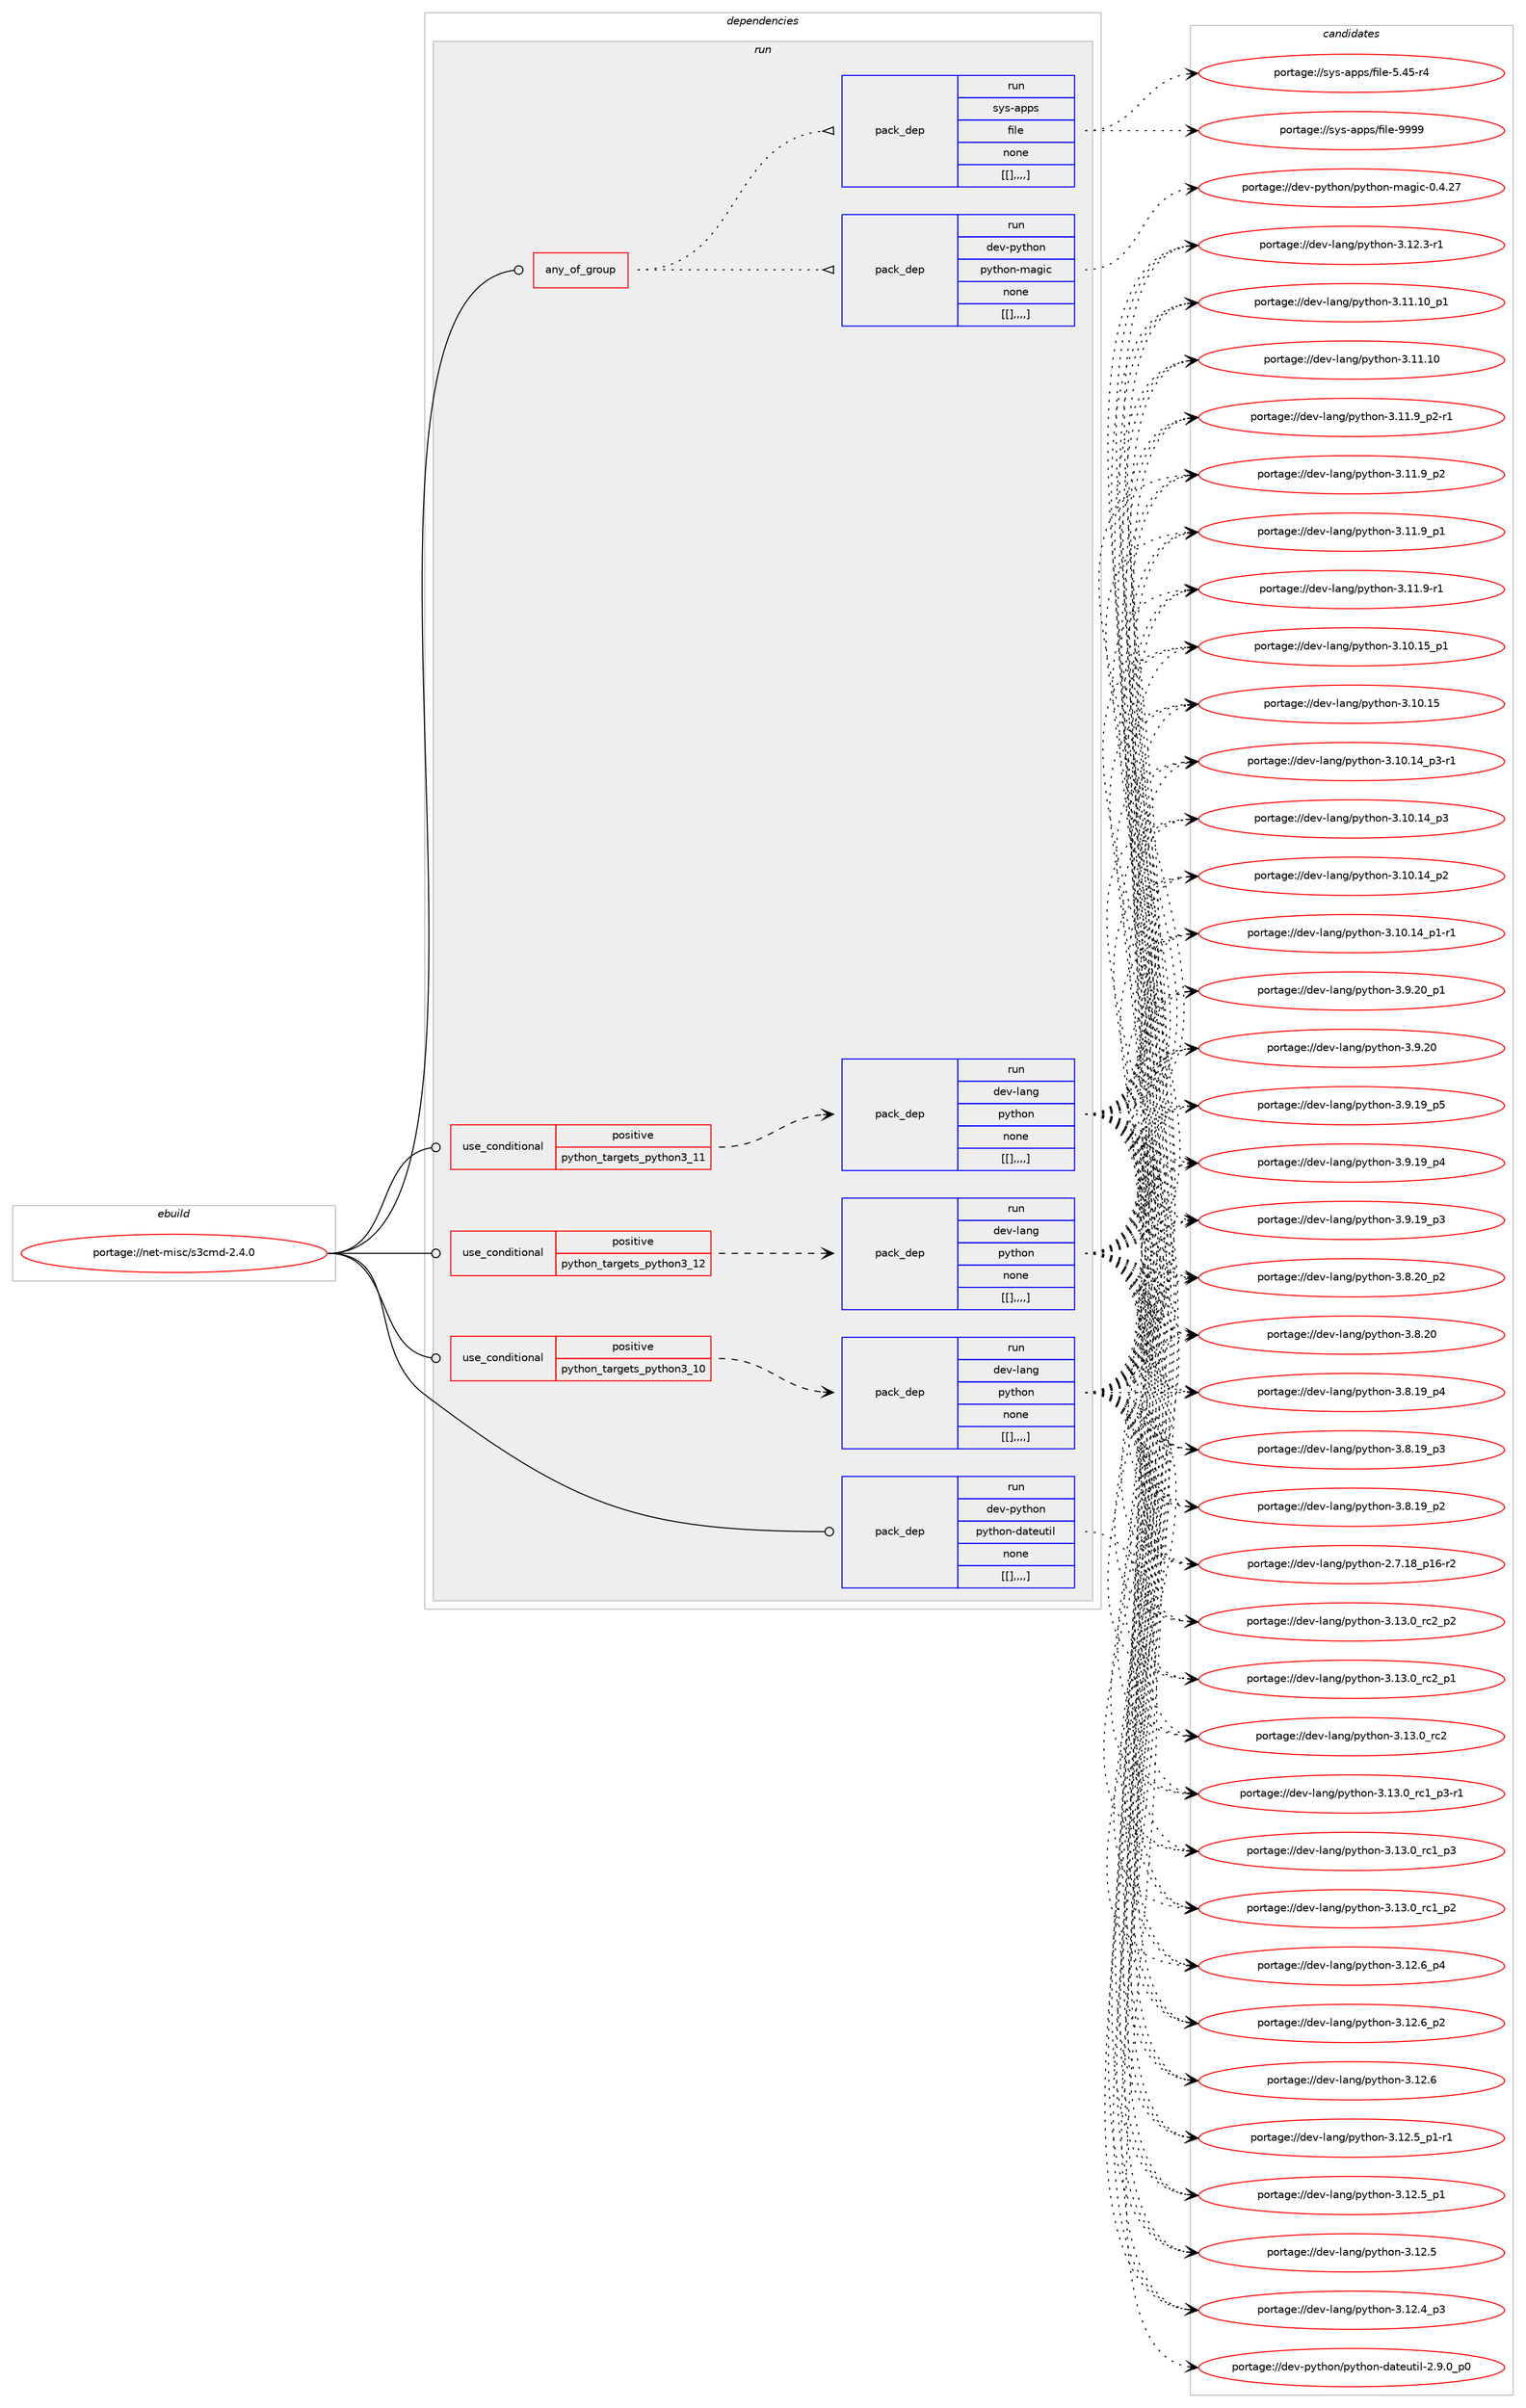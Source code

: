 digraph prolog {

# *************
# Graph options
# *************

newrank=true;
concentrate=true;
compound=true;
graph [rankdir=LR,fontname=Helvetica,fontsize=10,ranksep=1.5];#, ranksep=2.5, nodesep=0.2];
edge  [arrowhead=vee];
node  [fontname=Helvetica,fontsize=10];

# **********
# The ebuild
# **********

subgraph cluster_leftcol {
color=gray;
label=<<i>ebuild</i>>;
id [label="portage://net-misc/s3cmd-2.4.0", color=red, width=4, href="../net-misc/s3cmd-2.4.0.svg"];
}

# ****************
# The dependencies
# ****************

subgraph cluster_midcol {
color=gray;
label=<<i>dependencies</i>>;
subgraph cluster_compile {
fillcolor="#eeeeee";
style=filled;
label=<<i>compile</i>>;
}
subgraph cluster_compileandrun {
fillcolor="#eeeeee";
style=filled;
label=<<i>compile and run</i>>;
}
subgraph cluster_run {
fillcolor="#eeeeee";
style=filled;
label=<<i>run</i>>;
subgraph any21 {
dependency11079 [label=<<TABLE BORDER="0" CELLBORDER="1" CELLSPACING="0" CELLPADDING="4"><TR><TD CELLPADDING="10">any_of_group</TD></TR></TABLE>>, shape=none, color=red];subgraph pack6771 {
dependency11080 [label=<<TABLE BORDER="0" CELLBORDER="1" CELLSPACING="0" CELLPADDING="4" WIDTH="220"><TR><TD ROWSPAN="6" CELLPADDING="30">pack_dep</TD></TR><TR><TD WIDTH="110">run</TD></TR><TR><TD>dev-python</TD></TR><TR><TD>python-magic</TD></TR><TR><TD>none</TD></TR><TR><TD>[[],,,,]</TD></TR></TABLE>>, shape=none, color=blue];
}
dependency11079:e -> dependency11080:w [weight=20,style="dotted",arrowhead="oinv"];
subgraph pack6772 {
dependency11081 [label=<<TABLE BORDER="0" CELLBORDER="1" CELLSPACING="0" CELLPADDING="4" WIDTH="220"><TR><TD ROWSPAN="6" CELLPADDING="30">pack_dep</TD></TR><TR><TD WIDTH="110">run</TD></TR><TR><TD>sys-apps</TD></TR><TR><TD>file</TD></TR><TR><TD>none</TD></TR><TR><TD>[[],,,,]</TD></TR></TABLE>>, shape=none, color=blue];
}
dependency11079:e -> dependency11081:w [weight=20,style="dotted",arrowhead="oinv"];
}
id:e -> dependency11079:w [weight=20,style="solid",arrowhead="odot"];
subgraph cond4283 {
dependency11082 [label=<<TABLE BORDER="0" CELLBORDER="1" CELLSPACING="0" CELLPADDING="4"><TR><TD ROWSPAN="3" CELLPADDING="10">use_conditional</TD></TR><TR><TD>positive</TD></TR><TR><TD>python_targets_python3_10</TD></TR></TABLE>>, shape=none, color=red];
subgraph pack6773 {
dependency11083 [label=<<TABLE BORDER="0" CELLBORDER="1" CELLSPACING="0" CELLPADDING="4" WIDTH="220"><TR><TD ROWSPAN="6" CELLPADDING="30">pack_dep</TD></TR><TR><TD WIDTH="110">run</TD></TR><TR><TD>dev-lang</TD></TR><TR><TD>python</TD></TR><TR><TD>none</TD></TR><TR><TD>[[],,,,]</TD></TR></TABLE>>, shape=none, color=blue];
}
dependency11082:e -> dependency11083:w [weight=20,style="dashed",arrowhead="vee"];
}
id:e -> dependency11082:w [weight=20,style="solid",arrowhead="odot"];
subgraph cond4284 {
dependency11084 [label=<<TABLE BORDER="0" CELLBORDER="1" CELLSPACING="0" CELLPADDING="4"><TR><TD ROWSPAN="3" CELLPADDING="10">use_conditional</TD></TR><TR><TD>positive</TD></TR><TR><TD>python_targets_python3_11</TD></TR></TABLE>>, shape=none, color=red];
subgraph pack6774 {
dependency11085 [label=<<TABLE BORDER="0" CELLBORDER="1" CELLSPACING="0" CELLPADDING="4" WIDTH="220"><TR><TD ROWSPAN="6" CELLPADDING="30">pack_dep</TD></TR><TR><TD WIDTH="110">run</TD></TR><TR><TD>dev-lang</TD></TR><TR><TD>python</TD></TR><TR><TD>none</TD></TR><TR><TD>[[],,,,]</TD></TR></TABLE>>, shape=none, color=blue];
}
dependency11084:e -> dependency11085:w [weight=20,style="dashed",arrowhead="vee"];
}
id:e -> dependency11084:w [weight=20,style="solid",arrowhead="odot"];
subgraph cond4285 {
dependency11086 [label=<<TABLE BORDER="0" CELLBORDER="1" CELLSPACING="0" CELLPADDING="4"><TR><TD ROWSPAN="3" CELLPADDING="10">use_conditional</TD></TR><TR><TD>positive</TD></TR><TR><TD>python_targets_python3_12</TD></TR></TABLE>>, shape=none, color=red];
subgraph pack6775 {
dependency11087 [label=<<TABLE BORDER="0" CELLBORDER="1" CELLSPACING="0" CELLPADDING="4" WIDTH="220"><TR><TD ROWSPAN="6" CELLPADDING="30">pack_dep</TD></TR><TR><TD WIDTH="110">run</TD></TR><TR><TD>dev-lang</TD></TR><TR><TD>python</TD></TR><TR><TD>none</TD></TR><TR><TD>[[],,,,]</TD></TR></TABLE>>, shape=none, color=blue];
}
dependency11086:e -> dependency11087:w [weight=20,style="dashed",arrowhead="vee"];
}
id:e -> dependency11086:w [weight=20,style="solid",arrowhead="odot"];
subgraph pack6776 {
dependency11088 [label=<<TABLE BORDER="0" CELLBORDER="1" CELLSPACING="0" CELLPADDING="4" WIDTH="220"><TR><TD ROWSPAN="6" CELLPADDING="30">pack_dep</TD></TR><TR><TD WIDTH="110">run</TD></TR><TR><TD>dev-python</TD></TR><TR><TD>python-dateutil</TD></TR><TR><TD>none</TD></TR><TR><TD>[[],,,,]</TD></TR></TABLE>>, shape=none, color=blue];
}
id:e -> dependency11088:w [weight=20,style="solid",arrowhead="odot"];
}
}

# **************
# The candidates
# **************

subgraph cluster_choices {
rank=same;
color=gray;
label=<<i>candidates</i>>;

subgraph choice6771 {
color=black;
nodesep=1;
choice100101118451121211161041111104711212111610411111045109971031059945484652465055 [label="portage://dev-python/python-magic-0.4.27", color=red, width=4,href="../dev-python/python-magic-0.4.27.svg"];
dependency11080:e -> choice100101118451121211161041111104711212111610411111045109971031059945484652465055:w [style=dotted,weight="100"];
}
subgraph choice6772 {
color=black;
nodesep=1;
choice1151211154597112112115471021051081014557575757 [label="portage://sys-apps/file-9999", color=red, width=4,href="../sys-apps/file-9999.svg"];
choice11512111545971121121154710210510810145534652534511452 [label="portage://sys-apps/file-5.45-r4", color=red, width=4,href="../sys-apps/file-5.45-r4.svg"];
dependency11081:e -> choice1151211154597112112115471021051081014557575757:w [style=dotted,weight="100"];
dependency11081:e -> choice11512111545971121121154710210510810145534652534511452:w [style=dotted,weight="100"];
}
subgraph choice6773 {
color=black;
nodesep=1;
choice100101118451089711010347112121116104111110455146495146489511499509511250 [label="portage://dev-lang/python-3.13.0_rc2_p2", color=red, width=4,href="../dev-lang/python-3.13.0_rc2_p2.svg"];
choice100101118451089711010347112121116104111110455146495146489511499509511249 [label="portage://dev-lang/python-3.13.0_rc2_p1", color=red, width=4,href="../dev-lang/python-3.13.0_rc2_p1.svg"];
choice10010111845108971101034711212111610411111045514649514648951149950 [label="portage://dev-lang/python-3.13.0_rc2", color=red, width=4,href="../dev-lang/python-3.13.0_rc2.svg"];
choice1001011184510897110103471121211161041111104551464951464895114994995112514511449 [label="portage://dev-lang/python-3.13.0_rc1_p3-r1", color=red, width=4,href="../dev-lang/python-3.13.0_rc1_p3-r1.svg"];
choice100101118451089711010347112121116104111110455146495146489511499499511251 [label="portage://dev-lang/python-3.13.0_rc1_p3", color=red, width=4,href="../dev-lang/python-3.13.0_rc1_p3.svg"];
choice100101118451089711010347112121116104111110455146495146489511499499511250 [label="portage://dev-lang/python-3.13.0_rc1_p2", color=red, width=4,href="../dev-lang/python-3.13.0_rc1_p2.svg"];
choice100101118451089711010347112121116104111110455146495046549511252 [label="portage://dev-lang/python-3.12.6_p4", color=red, width=4,href="../dev-lang/python-3.12.6_p4.svg"];
choice100101118451089711010347112121116104111110455146495046549511250 [label="portage://dev-lang/python-3.12.6_p2", color=red, width=4,href="../dev-lang/python-3.12.6_p2.svg"];
choice10010111845108971101034711212111610411111045514649504654 [label="portage://dev-lang/python-3.12.6", color=red, width=4,href="../dev-lang/python-3.12.6.svg"];
choice1001011184510897110103471121211161041111104551464950465395112494511449 [label="portage://dev-lang/python-3.12.5_p1-r1", color=red, width=4,href="../dev-lang/python-3.12.5_p1-r1.svg"];
choice100101118451089711010347112121116104111110455146495046539511249 [label="portage://dev-lang/python-3.12.5_p1", color=red, width=4,href="../dev-lang/python-3.12.5_p1.svg"];
choice10010111845108971101034711212111610411111045514649504653 [label="portage://dev-lang/python-3.12.5", color=red, width=4,href="../dev-lang/python-3.12.5.svg"];
choice100101118451089711010347112121116104111110455146495046529511251 [label="portage://dev-lang/python-3.12.4_p3", color=red, width=4,href="../dev-lang/python-3.12.4_p3.svg"];
choice100101118451089711010347112121116104111110455146495046514511449 [label="portage://dev-lang/python-3.12.3-r1", color=red, width=4,href="../dev-lang/python-3.12.3-r1.svg"];
choice10010111845108971101034711212111610411111045514649494649489511249 [label="portage://dev-lang/python-3.11.10_p1", color=red, width=4,href="../dev-lang/python-3.11.10_p1.svg"];
choice1001011184510897110103471121211161041111104551464949464948 [label="portage://dev-lang/python-3.11.10", color=red, width=4,href="../dev-lang/python-3.11.10.svg"];
choice1001011184510897110103471121211161041111104551464949465795112504511449 [label="portage://dev-lang/python-3.11.9_p2-r1", color=red, width=4,href="../dev-lang/python-3.11.9_p2-r1.svg"];
choice100101118451089711010347112121116104111110455146494946579511250 [label="portage://dev-lang/python-3.11.9_p2", color=red, width=4,href="../dev-lang/python-3.11.9_p2.svg"];
choice100101118451089711010347112121116104111110455146494946579511249 [label="portage://dev-lang/python-3.11.9_p1", color=red, width=4,href="../dev-lang/python-3.11.9_p1.svg"];
choice100101118451089711010347112121116104111110455146494946574511449 [label="portage://dev-lang/python-3.11.9-r1", color=red, width=4,href="../dev-lang/python-3.11.9-r1.svg"];
choice10010111845108971101034711212111610411111045514649484649539511249 [label="portage://dev-lang/python-3.10.15_p1", color=red, width=4,href="../dev-lang/python-3.10.15_p1.svg"];
choice1001011184510897110103471121211161041111104551464948464953 [label="portage://dev-lang/python-3.10.15", color=red, width=4,href="../dev-lang/python-3.10.15.svg"];
choice100101118451089711010347112121116104111110455146494846495295112514511449 [label="portage://dev-lang/python-3.10.14_p3-r1", color=red, width=4,href="../dev-lang/python-3.10.14_p3-r1.svg"];
choice10010111845108971101034711212111610411111045514649484649529511251 [label="portage://dev-lang/python-3.10.14_p3", color=red, width=4,href="../dev-lang/python-3.10.14_p3.svg"];
choice10010111845108971101034711212111610411111045514649484649529511250 [label="portage://dev-lang/python-3.10.14_p2", color=red, width=4,href="../dev-lang/python-3.10.14_p2.svg"];
choice100101118451089711010347112121116104111110455146494846495295112494511449 [label="portage://dev-lang/python-3.10.14_p1-r1", color=red, width=4,href="../dev-lang/python-3.10.14_p1-r1.svg"];
choice100101118451089711010347112121116104111110455146574650489511249 [label="portage://dev-lang/python-3.9.20_p1", color=red, width=4,href="../dev-lang/python-3.9.20_p1.svg"];
choice10010111845108971101034711212111610411111045514657465048 [label="portage://dev-lang/python-3.9.20", color=red, width=4,href="../dev-lang/python-3.9.20.svg"];
choice100101118451089711010347112121116104111110455146574649579511253 [label="portage://dev-lang/python-3.9.19_p5", color=red, width=4,href="../dev-lang/python-3.9.19_p5.svg"];
choice100101118451089711010347112121116104111110455146574649579511252 [label="portage://dev-lang/python-3.9.19_p4", color=red, width=4,href="../dev-lang/python-3.9.19_p4.svg"];
choice100101118451089711010347112121116104111110455146574649579511251 [label="portage://dev-lang/python-3.9.19_p3", color=red, width=4,href="../dev-lang/python-3.9.19_p3.svg"];
choice100101118451089711010347112121116104111110455146564650489511250 [label="portage://dev-lang/python-3.8.20_p2", color=red, width=4,href="../dev-lang/python-3.8.20_p2.svg"];
choice10010111845108971101034711212111610411111045514656465048 [label="portage://dev-lang/python-3.8.20", color=red, width=4,href="../dev-lang/python-3.8.20.svg"];
choice100101118451089711010347112121116104111110455146564649579511252 [label="portage://dev-lang/python-3.8.19_p4", color=red, width=4,href="../dev-lang/python-3.8.19_p4.svg"];
choice100101118451089711010347112121116104111110455146564649579511251 [label="portage://dev-lang/python-3.8.19_p3", color=red, width=4,href="../dev-lang/python-3.8.19_p3.svg"];
choice100101118451089711010347112121116104111110455146564649579511250 [label="portage://dev-lang/python-3.8.19_p2", color=red, width=4,href="../dev-lang/python-3.8.19_p2.svg"];
choice100101118451089711010347112121116104111110455046554649569511249544511450 [label="portage://dev-lang/python-2.7.18_p16-r2", color=red, width=4,href="../dev-lang/python-2.7.18_p16-r2.svg"];
dependency11083:e -> choice100101118451089711010347112121116104111110455146495146489511499509511250:w [style=dotted,weight="100"];
dependency11083:e -> choice100101118451089711010347112121116104111110455146495146489511499509511249:w [style=dotted,weight="100"];
dependency11083:e -> choice10010111845108971101034711212111610411111045514649514648951149950:w [style=dotted,weight="100"];
dependency11083:e -> choice1001011184510897110103471121211161041111104551464951464895114994995112514511449:w [style=dotted,weight="100"];
dependency11083:e -> choice100101118451089711010347112121116104111110455146495146489511499499511251:w [style=dotted,weight="100"];
dependency11083:e -> choice100101118451089711010347112121116104111110455146495146489511499499511250:w [style=dotted,weight="100"];
dependency11083:e -> choice100101118451089711010347112121116104111110455146495046549511252:w [style=dotted,weight="100"];
dependency11083:e -> choice100101118451089711010347112121116104111110455146495046549511250:w [style=dotted,weight="100"];
dependency11083:e -> choice10010111845108971101034711212111610411111045514649504654:w [style=dotted,weight="100"];
dependency11083:e -> choice1001011184510897110103471121211161041111104551464950465395112494511449:w [style=dotted,weight="100"];
dependency11083:e -> choice100101118451089711010347112121116104111110455146495046539511249:w [style=dotted,weight="100"];
dependency11083:e -> choice10010111845108971101034711212111610411111045514649504653:w [style=dotted,weight="100"];
dependency11083:e -> choice100101118451089711010347112121116104111110455146495046529511251:w [style=dotted,weight="100"];
dependency11083:e -> choice100101118451089711010347112121116104111110455146495046514511449:w [style=dotted,weight="100"];
dependency11083:e -> choice10010111845108971101034711212111610411111045514649494649489511249:w [style=dotted,weight="100"];
dependency11083:e -> choice1001011184510897110103471121211161041111104551464949464948:w [style=dotted,weight="100"];
dependency11083:e -> choice1001011184510897110103471121211161041111104551464949465795112504511449:w [style=dotted,weight="100"];
dependency11083:e -> choice100101118451089711010347112121116104111110455146494946579511250:w [style=dotted,weight="100"];
dependency11083:e -> choice100101118451089711010347112121116104111110455146494946579511249:w [style=dotted,weight="100"];
dependency11083:e -> choice100101118451089711010347112121116104111110455146494946574511449:w [style=dotted,weight="100"];
dependency11083:e -> choice10010111845108971101034711212111610411111045514649484649539511249:w [style=dotted,weight="100"];
dependency11083:e -> choice1001011184510897110103471121211161041111104551464948464953:w [style=dotted,weight="100"];
dependency11083:e -> choice100101118451089711010347112121116104111110455146494846495295112514511449:w [style=dotted,weight="100"];
dependency11083:e -> choice10010111845108971101034711212111610411111045514649484649529511251:w [style=dotted,weight="100"];
dependency11083:e -> choice10010111845108971101034711212111610411111045514649484649529511250:w [style=dotted,weight="100"];
dependency11083:e -> choice100101118451089711010347112121116104111110455146494846495295112494511449:w [style=dotted,weight="100"];
dependency11083:e -> choice100101118451089711010347112121116104111110455146574650489511249:w [style=dotted,weight="100"];
dependency11083:e -> choice10010111845108971101034711212111610411111045514657465048:w [style=dotted,weight="100"];
dependency11083:e -> choice100101118451089711010347112121116104111110455146574649579511253:w [style=dotted,weight="100"];
dependency11083:e -> choice100101118451089711010347112121116104111110455146574649579511252:w [style=dotted,weight="100"];
dependency11083:e -> choice100101118451089711010347112121116104111110455146574649579511251:w [style=dotted,weight="100"];
dependency11083:e -> choice100101118451089711010347112121116104111110455146564650489511250:w [style=dotted,weight="100"];
dependency11083:e -> choice10010111845108971101034711212111610411111045514656465048:w [style=dotted,weight="100"];
dependency11083:e -> choice100101118451089711010347112121116104111110455146564649579511252:w [style=dotted,weight="100"];
dependency11083:e -> choice100101118451089711010347112121116104111110455146564649579511251:w [style=dotted,weight="100"];
dependency11083:e -> choice100101118451089711010347112121116104111110455146564649579511250:w [style=dotted,weight="100"];
dependency11083:e -> choice100101118451089711010347112121116104111110455046554649569511249544511450:w [style=dotted,weight="100"];
}
subgraph choice6774 {
color=black;
nodesep=1;
choice100101118451089711010347112121116104111110455146495146489511499509511250 [label="portage://dev-lang/python-3.13.0_rc2_p2", color=red, width=4,href="../dev-lang/python-3.13.0_rc2_p2.svg"];
choice100101118451089711010347112121116104111110455146495146489511499509511249 [label="portage://dev-lang/python-3.13.0_rc2_p1", color=red, width=4,href="../dev-lang/python-3.13.0_rc2_p1.svg"];
choice10010111845108971101034711212111610411111045514649514648951149950 [label="portage://dev-lang/python-3.13.0_rc2", color=red, width=4,href="../dev-lang/python-3.13.0_rc2.svg"];
choice1001011184510897110103471121211161041111104551464951464895114994995112514511449 [label="portage://dev-lang/python-3.13.0_rc1_p3-r1", color=red, width=4,href="../dev-lang/python-3.13.0_rc1_p3-r1.svg"];
choice100101118451089711010347112121116104111110455146495146489511499499511251 [label="portage://dev-lang/python-3.13.0_rc1_p3", color=red, width=4,href="../dev-lang/python-3.13.0_rc1_p3.svg"];
choice100101118451089711010347112121116104111110455146495146489511499499511250 [label="portage://dev-lang/python-3.13.0_rc1_p2", color=red, width=4,href="../dev-lang/python-3.13.0_rc1_p2.svg"];
choice100101118451089711010347112121116104111110455146495046549511252 [label="portage://dev-lang/python-3.12.6_p4", color=red, width=4,href="../dev-lang/python-3.12.6_p4.svg"];
choice100101118451089711010347112121116104111110455146495046549511250 [label="portage://dev-lang/python-3.12.6_p2", color=red, width=4,href="../dev-lang/python-3.12.6_p2.svg"];
choice10010111845108971101034711212111610411111045514649504654 [label="portage://dev-lang/python-3.12.6", color=red, width=4,href="../dev-lang/python-3.12.6.svg"];
choice1001011184510897110103471121211161041111104551464950465395112494511449 [label="portage://dev-lang/python-3.12.5_p1-r1", color=red, width=4,href="../dev-lang/python-3.12.5_p1-r1.svg"];
choice100101118451089711010347112121116104111110455146495046539511249 [label="portage://dev-lang/python-3.12.5_p1", color=red, width=4,href="../dev-lang/python-3.12.5_p1.svg"];
choice10010111845108971101034711212111610411111045514649504653 [label="portage://dev-lang/python-3.12.5", color=red, width=4,href="../dev-lang/python-3.12.5.svg"];
choice100101118451089711010347112121116104111110455146495046529511251 [label="portage://dev-lang/python-3.12.4_p3", color=red, width=4,href="../dev-lang/python-3.12.4_p3.svg"];
choice100101118451089711010347112121116104111110455146495046514511449 [label="portage://dev-lang/python-3.12.3-r1", color=red, width=4,href="../dev-lang/python-3.12.3-r1.svg"];
choice10010111845108971101034711212111610411111045514649494649489511249 [label="portage://dev-lang/python-3.11.10_p1", color=red, width=4,href="../dev-lang/python-3.11.10_p1.svg"];
choice1001011184510897110103471121211161041111104551464949464948 [label="portage://dev-lang/python-3.11.10", color=red, width=4,href="../dev-lang/python-3.11.10.svg"];
choice1001011184510897110103471121211161041111104551464949465795112504511449 [label="portage://dev-lang/python-3.11.9_p2-r1", color=red, width=4,href="../dev-lang/python-3.11.9_p2-r1.svg"];
choice100101118451089711010347112121116104111110455146494946579511250 [label="portage://dev-lang/python-3.11.9_p2", color=red, width=4,href="../dev-lang/python-3.11.9_p2.svg"];
choice100101118451089711010347112121116104111110455146494946579511249 [label="portage://dev-lang/python-3.11.9_p1", color=red, width=4,href="../dev-lang/python-3.11.9_p1.svg"];
choice100101118451089711010347112121116104111110455146494946574511449 [label="portage://dev-lang/python-3.11.9-r1", color=red, width=4,href="../dev-lang/python-3.11.9-r1.svg"];
choice10010111845108971101034711212111610411111045514649484649539511249 [label="portage://dev-lang/python-3.10.15_p1", color=red, width=4,href="../dev-lang/python-3.10.15_p1.svg"];
choice1001011184510897110103471121211161041111104551464948464953 [label="portage://dev-lang/python-3.10.15", color=red, width=4,href="../dev-lang/python-3.10.15.svg"];
choice100101118451089711010347112121116104111110455146494846495295112514511449 [label="portage://dev-lang/python-3.10.14_p3-r1", color=red, width=4,href="../dev-lang/python-3.10.14_p3-r1.svg"];
choice10010111845108971101034711212111610411111045514649484649529511251 [label="portage://dev-lang/python-3.10.14_p3", color=red, width=4,href="../dev-lang/python-3.10.14_p3.svg"];
choice10010111845108971101034711212111610411111045514649484649529511250 [label="portage://dev-lang/python-3.10.14_p2", color=red, width=4,href="../dev-lang/python-3.10.14_p2.svg"];
choice100101118451089711010347112121116104111110455146494846495295112494511449 [label="portage://dev-lang/python-3.10.14_p1-r1", color=red, width=4,href="../dev-lang/python-3.10.14_p1-r1.svg"];
choice100101118451089711010347112121116104111110455146574650489511249 [label="portage://dev-lang/python-3.9.20_p1", color=red, width=4,href="../dev-lang/python-3.9.20_p1.svg"];
choice10010111845108971101034711212111610411111045514657465048 [label="portage://dev-lang/python-3.9.20", color=red, width=4,href="../dev-lang/python-3.9.20.svg"];
choice100101118451089711010347112121116104111110455146574649579511253 [label="portage://dev-lang/python-3.9.19_p5", color=red, width=4,href="../dev-lang/python-3.9.19_p5.svg"];
choice100101118451089711010347112121116104111110455146574649579511252 [label="portage://dev-lang/python-3.9.19_p4", color=red, width=4,href="../dev-lang/python-3.9.19_p4.svg"];
choice100101118451089711010347112121116104111110455146574649579511251 [label="portage://dev-lang/python-3.9.19_p3", color=red, width=4,href="../dev-lang/python-3.9.19_p3.svg"];
choice100101118451089711010347112121116104111110455146564650489511250 [label="portage://dev-lang/python-3.8.20_p2", color=red, width=4,href="../dev-lang/python-3.8.20_p2.svg"];
choice10010111845108971101034711212111610411111045514656465048 [label="portage://dev-lang/python-3.8.20", color=red, width=4,href="../dev-lang/python-3.8.20.svg"];
choice100101118451089711010347112121116104111110455146564649579511252 [label="portage://dev-lang/python-3.8.19_p4", color=red, width=4,href="../dev-lang/python-3.8.19_p4.svg"];
choice100101118451089711010347112121116104111110455146564649579511251 [label="portage://dev-lang/python-3.8.19_p3", color=red, width=4,href="../dev-lang/python-3.8.19_p3.svg"];
choice100101118451089711010347112121116104111110455146564649579511250 [label="portage://dev-lang/python-3.8.19_p2", color=red, width=4,href="../dev-lang/python-3.8.19_p2.svg"];
choice100101118451089711010347112121116104111110455046554649569511249544511450 [label="portage://dev-lang/python-2.7.18_p16-r2", color=red, width=4,href="../dev-lang/python-2.7.18_p16-r2.svg"];
dependency11085:e -> choice100101118451089711010347112121116104111110455146495146489511499509511250:w [style=dotted,weight="100"];
dependency11085:e -> choice100101118451089711010347112121116104111110455146495146489511499509511249:w [style=dotted,weight="100"];
dependency11085:e -> choice10010111845108971101034711212111610411111045514649514648951149950:w [style=dotted,weight="100"];
dependency11085:e -> choice1001011184510897110103471121211161041111104551464951464895114994995112514511449:w [style=dotted,weight="100"];
dependency11085:e -> choice100101118451089711010347112121116104111110455146495146489511499499511251:w [style=dotted,weight="100"];
dependency11085:e -> choice100101118451089711010347112121116104111110455146495146489511499499511250:w [style=dotted,weight="100"];
dependency11085:e -> choice100101118451089711010347112121116104111110455146495046549511252:w [style=dotted,weight="100"];
dependency11085:e -> choice100101118451089711010347112121116104111110455146495046549511250:w [style=dotted,weight="100"];
dependency11085:e -> choice10010111845108971101034711212111610411111045514649504654:w [style=dotted,weight="100"];
dependency11085:e -> choice1001011184510897110103471121211161041111104551464950465395112494511449:w [style=dotted,weight="100"];
dependency11085:e -> choice100101118451089711010347112121116104111110455146495046539511249:w [style=dotted,weight="100"];
dependency11085:e -> choice10010111845108971101034711212111610411111045514649504653:w [style=dotted,weight="100"];
dependency11085:e -> choice100101118451089711010347112121116104111110455146495046529511251:w [style=dotted,weight="100"];
dependency11085:e -> choice100101118451089711010347112121116104111110455146495046514511449:w [style=dotted,weight="100"];
dependency11085:e -> choice10010111845108971101034711212111610411111045514649494649489511249:w [style=dotted,weight="100"];
dependency11085:e -> choice1001011184510897110103471121211161041111104551464949464948:w [style=dotted,weight="100"];
dependency11085:e -> choice1001011184510897110103471121211161041111104551464949465795112504511449:w [style=dotted,weight="100"];
dependency11085:e -> choice100101118451089711010347112121116104111110455146494946579511250:w [style=dotted,weight="100"];
dependency11085:e -> choice100101118451089711010347112121116104111110455146494946579511249:w [style=dotted,weight="100"];
dependency11085:e -> choice100101118451089711010347112121116104111110455146494946574511449:w [style=dotted,weight="100"];
dependency11085:e -> choice10010111845108971101034711212111610411111045514649484649539511249:w [style=dotted,weight="100"];
dependency11085:e -> choice1001011184510897110103471121211161041111104551464948464953:w [style=dotted,weight="100"];
dependency11085:e -> choice100101118451089711010347112121116104111110455146494846495295112514511449:w [style=dotted,weight="100"];
dependency11085:e -> choice10010111845108971101034711212111610411111045514649484649529511251:w [style=dotted,weight="100"];
dependency11085:e -> choice10010111845108971101034711212111610411111045514649484649529511250:w [style=dotted,weight="100"];
dependency11085:e -> choice100101118451089711010347112121116104111110455146494846495295112494511449:w [style=dotted,weight="100"];
dependency11085:e -> choice100101118451089711010347112121116104111110455146574650489511249:w [style=dotted,weight="100"];
dependency11085:e -> choice10010111845108971101034711212111610411111045514657465048:w [style=dotted,weight="100"];
dependency11085:e -> choice100101118451089711010347112121116104111110455146574649579511253:w [style=dotted,weight="100"];
dependency11085:e -> choice100101118451089711010347112121116104111110455146574649579511252:w [style=dotted,weight="100"];
dependency11085:e -> choice100101118451089711010347112121116104111110455146574649579511251:w [style=dotted,weight="100"];
dependency11085:e -> choice100101118451089711010347112121116104111110455146564650489511250:w [style=dotted,weight="100"];
dependency11085:e -> choice10010111845108971101034711212111610411111045514656465048:w [style=dotted,weight="100"];
dependency11085:e -> choice100101118451089711010347112121116104111110455146564649579511252:w [style=dotted,weight="100"];
dependency11085:e -> choice100101118451089711010347112121116104111110455146564649579511251:w [style=dotted,weight="100"];
dependency11085:e -> choice100101118451089711010347112121116104111110455146564649579511250:w [style=dotted,weight="100"];
dependency11085:e -> choice100101118451089711010347112121116104111110455046554649569511249544511450:w [style=dotted,weight="100"];
}
subgraph choice6775 {
color=black;
nodesep=1;
choice100101118451089711010347112121116104111110455146495146489511499509511250 [label="portage://dev-lang/python-3.13.0_rc2_p2", color=red, width=4,href="../dev-lang/python-3.13.0_rc2_p2.svg"];
choice100101118451089711010347112121116104111110455146495146489511499509511249 [label="portage://dev-lang/python-3.13.0_rc2_p1", color=red, width=4,href="../dev-lang/python-3.13.0_rc2_p1.svg"];
choice10010111845108971101034711212111610411111045514649514648951149950 [label="portage://dev-lang/python-3.13.0_rc2", color=red, width=4,href="../dev-lang/python-3.13.0_rc2.svg"];
choice1001011184510897110103471121211161041111104551464951464895114994995112514511449 [label="portage://dev-lang/python-3.13.0_rc1_p3-r1", color=red, width=4,href="../dev-lang/python-3.13.0_rc1_p3-r1.svg"];
choice100101118451089711010347112121116104111110455146495146489511499499511251 [label="portage://dev-lang/python-3.13.0_rc1_p3", color=red, width=4,href="../dev-lang/python-3.13.0_rc1_p3.svg"];
choice100101118451089711010347112121116104111110455146495146489511499499511250 [label="portage://dev-lang/python-3.13.0_rc1_p2", color=red, width=4,href="../dev-lang/python-3.13.0_rc1_p2.svg"];
choice100101118451089711010347112121116104111110455146495046549511252 [label="portage://dev-lang/python-3.12.6_p4", color=red, width=4,href="../dev-lang/python-3.12.6_p4.svg"];
choice100101118451089711010347112121116104111110455146495046549511250 [label="portage://dev-lang/python-3.12.6_p2", color=red, width=4,href="../dev-lang/python-3.12.6_p2.svg"];
choice10010111845108971101034711212111610411111045514649504654 [label="portage://dev-lang/python-3.12.6", color=red, width=4,href="../dev-lang/python-3.12.6.svg"];
choice1001011184510897110103471121211161041111104551464950465395112494511449 [label="portage://dev-lang/python-3.12.5_p1-r1", color=red, width=4,href="../dev-lang/python-3.12.5_p1-r1.svg"];
choice100101118451089711010347112121116104111110455146495046539511249 [label="portage://dev-lang/python-3.12.5_p1", color=red, width=4,href="../dev-lang/python-3.12.5_p1.svg"];
choice10010111845108971101034711212111610411111045514649504653 [label="portage://dev-lang/python-3.12.5", color=red, width=4,href="../dev-lang/python-3.12.5.svg"];
choice100101118451089711010347112121116104111110455146495046529511251 [label="portage://dev-lang/python-3.12.4_p3", color=red, width=4,href="../dev-lang/python-3.12.4_p3.svg"];
choice100101118451089711010347112121116104111110455146495046514511449 [label="portage://dev-lang/python-3.12.3-r1", color=red, width=4,href="../dev-lang/python-3.12.3-r1.svg"];
choice10010111845108971101034711212111610411111045514649494649489511249 [label="portage://dev-lang/python-3.11.10_p1", color=red, width=4,href="../dev-lang/python-3.11.10_p1.svg"];
choice1001011184510897110103471121211161041111104551464949464948 [label="portage://dev-lang/python-3.11.10", color=red, width=4,href="../dev-lang/python-3.11.10.svg"];
choice1001011184510897110103471121211161041111104551464949465795112504511449 [label="portage://dev-lang/python-3.11.9_p2-r1", color=red, width=4,href="../dev-lang/python-3.11.9_p2-r1.svg"];
choice100101118451089711010347112121116104111110455146494946579511250 [label="portage://dev-lang/python-3.11.9_p2", color=red, width=4,href="../dev-lang/python-3.11.9_p2.svg"];
choice100101118451089711010347112121116104111110455146494946579511249 [label="portage://dev-lang/python-3.11.9_p1", color=red, width=4,href="../dev-lang/python-3.11.9_p1.svg"];
choice100101118451089711010347112121116104111110455146494946574511449 [label="portage://dev-lang/python-3.11.9-r1", color=red, width=4,href="../dev-lang/python-3.11.9-r1.svg"];
choice10010111845108971101034711212111610411111045514649484649539511249 [label="portage://dev-lang/python-3.10.15_p1", color=red, width=4,href="../dev-lang/python-3.10.15_p1.svg"];
choice1001011184510897110103471121211161041111104551464948464953 [label="portage://dev-lang/python-3.10.15", color=red, width=4,href="../dev-lang/python-3.10.15.svg"];
choice100101118451089711010347112121116104111110455146494846495295112514511449 [label="portage://dev-lang/python-3.10.14_p3-r1", color=red, width=4,href="../dev-lang/python-3.10.14_p3-r1.svg"];
choice10010111845108971101034711212111610411111045514649484649529511251 [label="portage://dev-lang/python-3.10.14_p3", color=red, width=4,href="../dev-lang/python-3.10.14_p3.svg"];
choice10010111845108971101034711212111610411111045514649484649529511250 [label="portage://dev-lang/python-3.10.14_p2", color=red, width=4,href="../dev-lang/python-3.10.14_p2.svg"];
choice100101118451089711010347112121116104111110455146494846495295112494511449 [label="portage://dev-lang/python-3.10.14_p1-r1", color=red, width=4,href="../dev-lang/python-3.10.14_p1-r1.svg"];
choice100101118451089711010347112121116104111110455146574650489511249 [label="portage://dev-lang/python-3.9.20_p1", color=red, width=4,href="../dev-lang/python-3.9.20_p1.svg"];
choice10010111845108971101034711212111610411111045514657465048 [label="portage://dev-lang/python-3.9.20", color=red, width=4,href="../dev-lang/python-3.9.20.svg"];
choice100101118451089711010347112121116104111110455146574649579511253 [label="portage://dev-lang/python-3.9.19_p5", color=red, width=4,href="../dev-lang/python-3.9.19_p5.svg"];
choice100101118451089711010347112121116104111110455146574649579511252 [label="portage://dev-lang/python-3.9.19_p4", color=red, width=4,href="../dev-lang/python-3.9.19_p4.svg"];
choice100101118451089711010347112121116104111110455146574649579511251 [label="portage://dev-lang/python-3.9.19_p3", color=red, width=4,href="../dev-lang/python-3.9.19_p3.svg"];
choice100101118451089711010347112121116104111110455146564650489511250 [label="portage://dev-lang/python-3.8.20_p2", color=red, width=4,href="../dev-lang/python-3.8.20_p2.svg"];
choice10010111845108971101034711212111610411111045514656465048 [label="portage://dev-lang/python-3.8.20", color=red, width=4,href="../dev-lang/python-3.8.20.svg"];
choice100101118451089711010347112121116104111110455146564649579511252 [label="portage://dev-lang/python-3.8.19_p4", color=red, width=4,href="../dev-lang/python-3.8.19_p4.svg"];
choice100101118451089711010347112121116104111110455146564649579511251 [label="portage://dev-lang/python-3.8.19_p3", color=red, width=4,href="../dev-lang/python-3.8.19_p3.svg"];
choice100101118451089711010347112121116104111110455146564649579511250 [label="portage://dev-lang/python-3.8.19_p2", color=red, width=4,href="../dev-lang/python-3.8.19_p2.svg"];
choice100101118451089711010347112121116104111110455046554649569511249544511450 [label="portage://dev-lang/python-2.7.18_p16-r2", color=red, width=4,href="../dev-lang/python-2.7.18_p16-r2.svg"];
dependency11087:e -> choice100101118451089711010347112121116104111110455146495146489511499509511250:w [style=dotted,weight="100"];
dependency11087:e -> choice100101118451089711010347112121116104111110455146495146489511499509511249:w [style=dotted,weight="100"];
dependency11087:e -> choice10010111845108971101034711212111610411111045514649514648951149950:w [style=dotted,weight="100"];
dependency11087:e -> choice1001011184510897110103471121211161041111104551464951464895114994995112514511449:w [style=dotted,weight="100"];
dependency11087:e -> choice100101118451089711010347112121116104111110455146495146489511499499511251:w [style=dotted,weight="100"];
dependency11087:e -> choice100101118451089711010347112121116104111110455146495146489511499499511250:w [style=dotted,weight="100"];
dependency11087:e -> choice100101118451089711010347112121116104111110455146495046549511252:w [style=dotted,weight="100"];
dependency11087:e -> choice100101118451089711010347112121116104111110455146495046549511250:w [style=dotted,weight="100"];
dependency11087:e -> choice10010111845108971101034711212111610411111045514649504654:w [style=dotted,weight="100"];
dependency11087:e -> choice1001011184510897110103471121211161041111104551464950465395112494511449:w [style=dotted,weight="100"];
dependency11087:e -> choice100101118451089711010347112121116104111110455146495046539511249:w [style=dotted,weight="100"];
dependency11087:e -> choice10010111845108971101034711212111610411111045514649504653:w [style=dotted,weight="100"];
dependency11087:e -> choice100101118451089711010347112121116104111110455146495046529511251:w [style=dotted,weight="100"];
dependency11087:e -> choice100101118451089711010347112121116104111110455146495046514511449:w [style=dotted,weight="100"];
dependency11087:e -> choice10010111845108971101034711212111610411111045514649494649489511249:w [style=dotted,weight="100"];
dependency11087:e -> choice1001011184510897110103471121211161041111104551464949464948:w [style=dotted,weight="100"];
dependency11087:e -> choice1001011184510897110103471121211161041111104551464949465795112504511449:w [style=dotted,weight="100"];
dependency11087:e -> choice100101118451089711010347112121116104111110455146494946579511250:w [style=dotted,weight="100"];
dependency11087:e -> choice100101118451089711010347112121116104111110455146494946579511249:w [style=dotted,weight="100"];
dependency11087:e -> choice100101118451089711010347112121116104111110455146494946574511449:w [style=dotted,weight="100"];
dependency11087:e -> choice10010111845108971101034711212111610411111045514649484649539511249:w [style=dotted,weight="100"];
dependency11087:e -> choice1001011184510897110103471121211161041111104551464948464953:w [style=dotted,weight="100"];
dependency11087:e -> choice100101118451089711010347112121116104111110455146494846495295112514511449:w [style=dotted,weight="100"];
dependency11087:e -> choice10010111845108971101034711212111610411111045514649484649529511251:w [style=dotted,weight="100"];
dependency11087:e -> choice10010111845108971101034711212111610411111045514649484649529511250:w [style=dotted,weight="100"];
dependency11087:e -> choice100101118451089711010347112121116104111110455146494846495295112494511449:w [style=dotted,weight="100"];
dependency11087:e -> choice100101118451089711010347112121116104111110455146574650489511249:w [style=dotted,weight="100"];
dependency11087:e -> choice10010111845108971101034711212111610411111045514657465048:w [style=dotted,weight="100"];
dependency11087:e -> choice100101118451089711010347112121116104111110455146574649579511253:w [style=dotted,weight="100"];
dependency11087:e -> choice100101118451089711010347112121116104111110455146574649579511252:w [style=dotted,weight="100"];
dependency11087:e -> choice100101118451089711010347112121116104111110455146574649579511251:w [style=dotted,weight="100"];
dependency11087:e -> choice100101118451089711010347112121116104111110455146564650489511250:w [style=dotted,weight="100"];
dependency11087:e -> choice10010111845108971101034711212111610411111045514656465048:w [style=dotted,weight="100"];
dependency11087:e -> choice100101118451089711010347112121116104111110455146564649579511252:w [style=dotted,weight="100"];
dependency11087:e -> choice100101118451089711010347112121116104111110455146564649579511251:w [style=dotted,weight="100"];
dependency11087:e -> choice100101118451089711010347112121116104111110455146564649579511250:w [style=dotted,weight="100"];
dependency11087:e -> choice100101118451089711010347112121116104111110455046554649569511249544511450:w [style=dotted,weight="100"];
}
subgraph choice6776 {
color=black;
nodesep=1;
choice100101118451121211161041111104711212111610411111045100971161011171161051084550465746489511248 [label="portage://dev-python/python-dateutil-2.9.0_p0", color=red, width=4,href="../dev-python/python-dateutil-2.9.0_p0.svg"];
dependency11088:e -> choice100101118451121211161041111104711212111610411111045100971161011171161051084550465746489511248:w [style=dotted,weight="100"];
}
}

}
